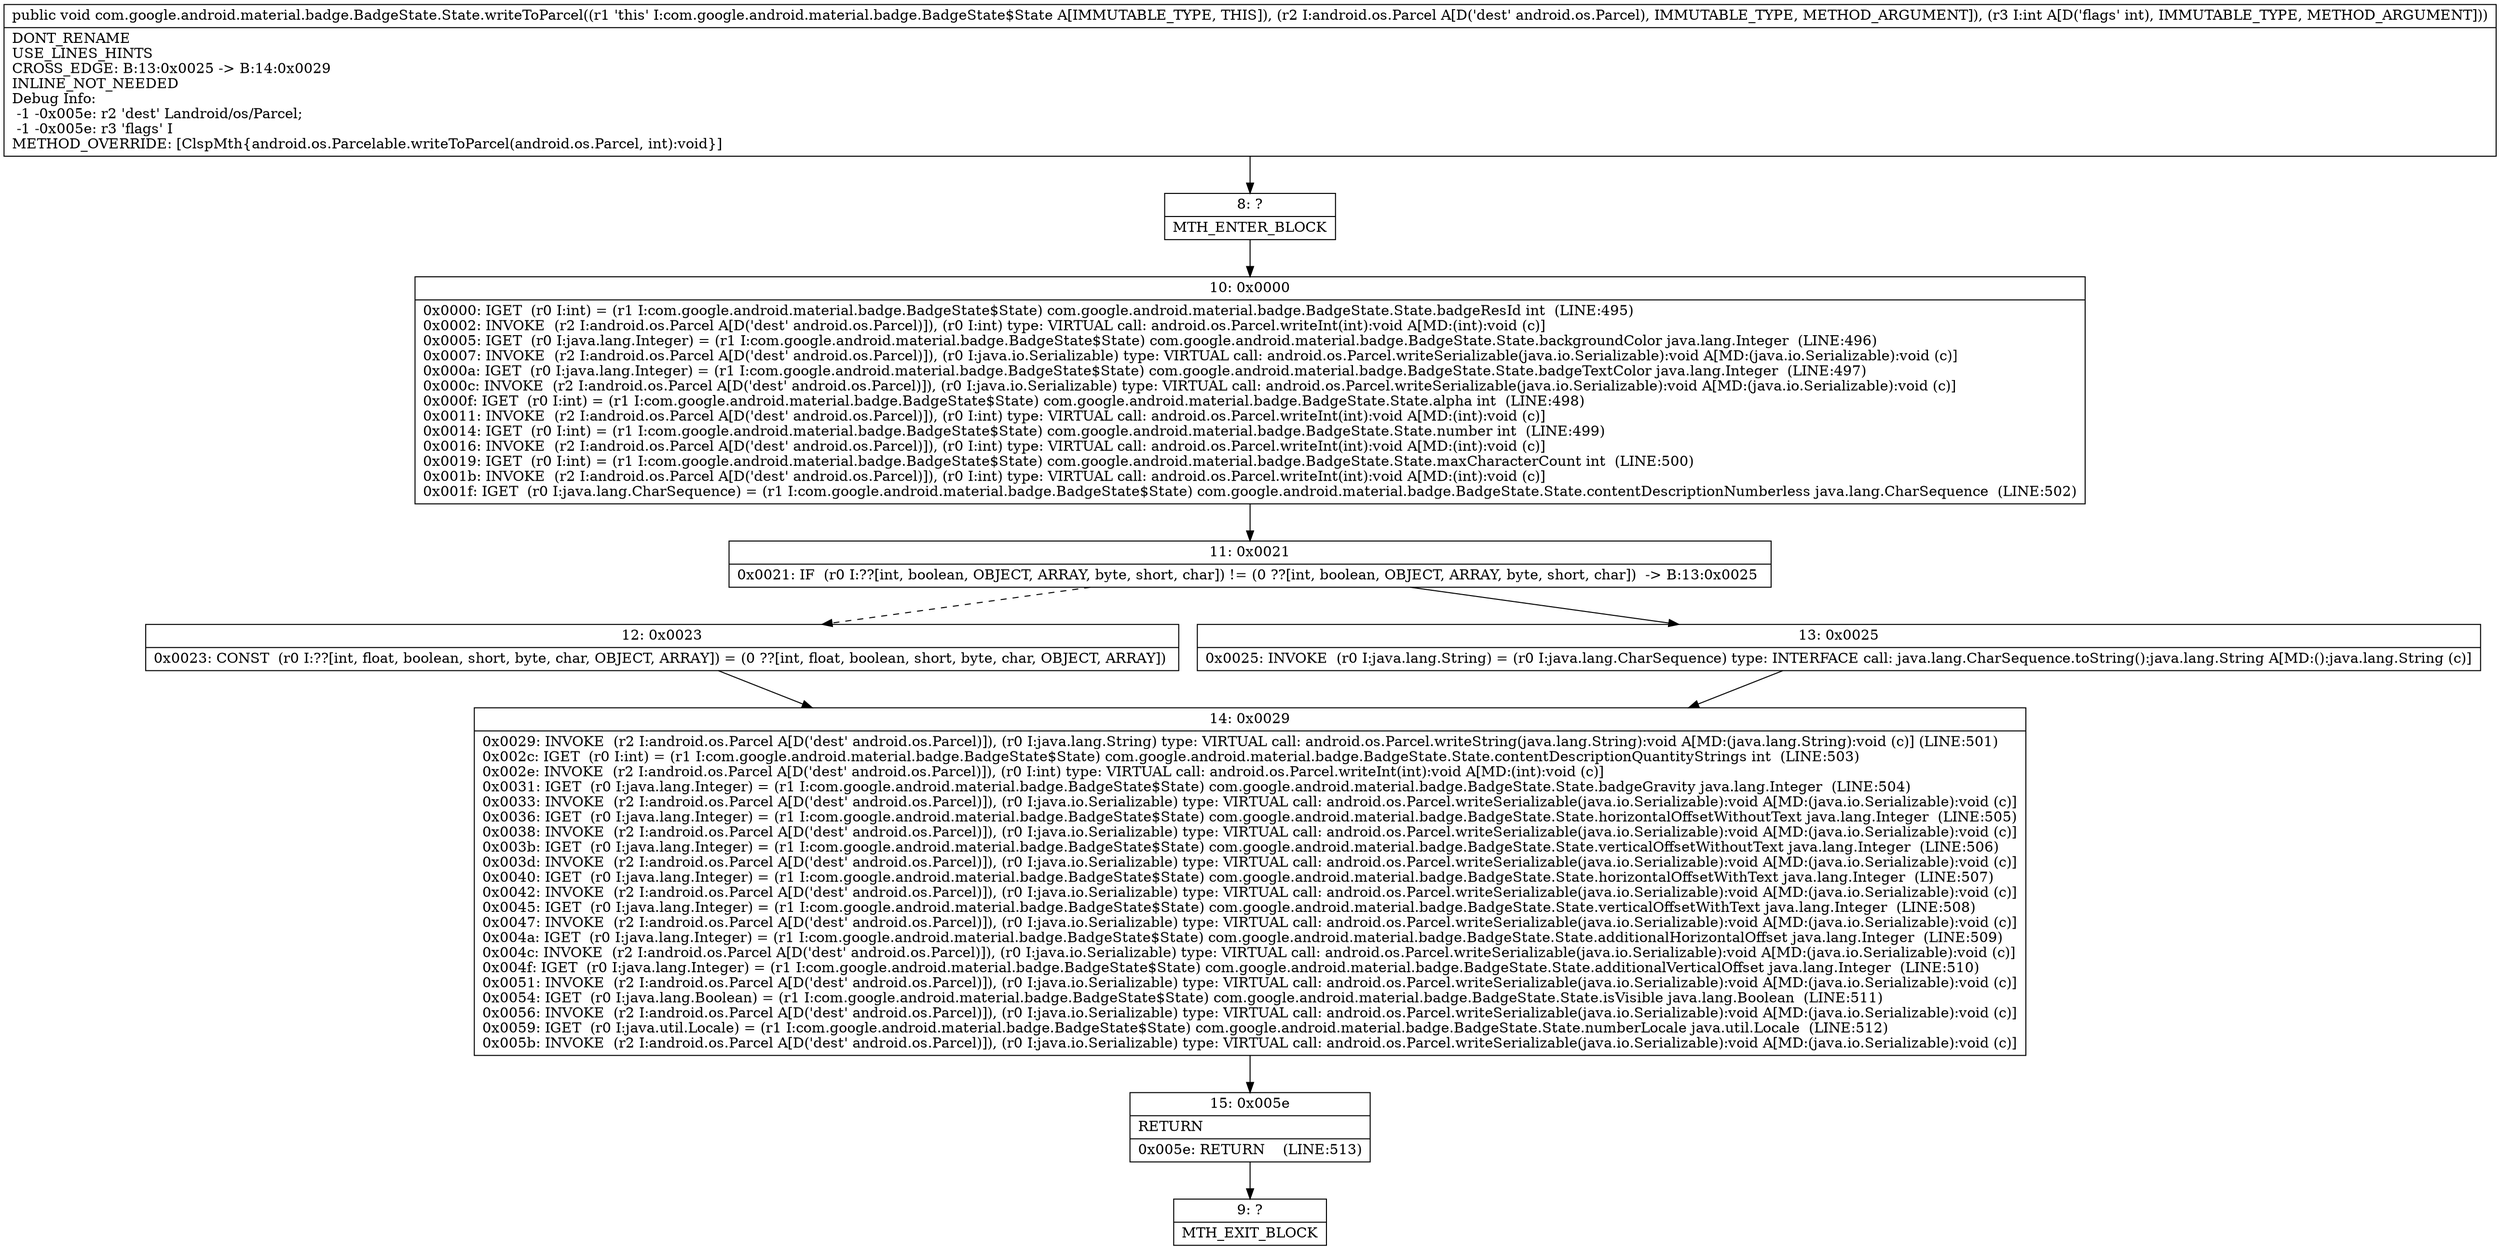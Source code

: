 digraph "CFG forcom.google.android.material.badge.BadgeState.State.writeToParcel(Landroid\/os\/Parcel;I)V" {
Node_8 [shape=record,label="{8\:\ ?|MTH_ENTER_BLOCK\l}"];
Node_10 [shape=record,label="{10\:\ 0x0000|0x0000: IGET  (r0 I:int) = (r1 I:com.google.android.material.badge.BadgeState$State) com.google.android.material.badge.BadgeState.State.badgeResId int  (LINE:495)\l0x0002: INVOKE  (r2 I:android.os.Parcel A[D('dest' android.os.Parcel)]), (r0 I:int) type: VIRTUAL call: android.os.Parcel.writeInt(int):void A[MD:(int):void (c)]\l0x0005: IGET  (r0 I:java.lang.Integer) = (r1 I:com.google.android.material.badge.BadgeState$State) com.google.android.material.badge.BadgeState.State.backgroundColor java.lang.Integer  (LINE:496)\l0x0007: INVOKE  (r2 I:android.os.Parcel A[D('dest' android.os.Parcel)]), (r0 I:java.io.Serializable) type: VIRTUAL call: android.os.Parcel.writeSerializable(java.io.Serializable):void A[MD:(java.io.Serializable):void (c)]\l0x000a: IGET  (r0 I:java.lang.Integer) = (r1 I:com.google.android.material.badge.BadgeState$State) com.google.android.material.badge.BadgeState.State.badgeTextColor java.lang.Integer  (LINE:497)\l0x000c: INVOKE  (r2 I:android.os.Parcel A[D('dest' android.os.Parcel)]), (r0 I:java.io.Serializable) type: VIRTUAL call: android.os.Parcel.writeSerializable(java.io.Serializable):void A[MD:(java.io.Serializable):void (c)]\l0x000f: IGET  (r0 I:int) = (r1 I:com.google.android.material.badge.BadgeState$State) com.google.android.material.badge.BadgeState.State.alpha int  (LINE:498)\l0x0011: INVOKE  (r2 I:android.os.Parcel A[D('dest' android.os.Parcel)]), (r0 I:int) type: VIRTUAL call: android.os.Parcel.writeInt(int):void A[MD:(int):void (c)]\l0x0014: IGET  (r0 I:int) = (r1 I:com.google.android.material.badge.BadgeState$State) com.google.android.material.badge.BadgeState.State.number int  (LINE:499)\l0x0016: INVOKE  (r2 I:android.os.Parcel A[D('dest' android.os.Parcel)]), (r0 I:int) type: VIRTUAL call: android.os.Parcel.writeInt(int):void A[MD:(int):void (c)]\l0x0019: IGET  (r0 I:int) = (r1 I:com.google.android.material.badge.BadgeState$State) com.google.android.material.badge.BadgeState.State.maxCharacterCount int  (LINE:500)\l0x001b: INVOKE  (r2 I:android.os.Parcel A[D('dest' android.os.Parcel)]), (r0 I:int) type: VIRTUAL call: android.os.Parcel.writeInt(int):void A[MD:(int):void (c)]\l0x001f: IGET  (r0 I:java.lang.CharSequence) = (r1 I:com.google.android.material.badge.BadgeState$State) com.google.android.material.badge.BadgeState.State.contentDescriptionNumberless java.lang.CharSequence  (LINE:502)\l}"];
Node_11 [shape=record,label="{11\:\ 0x0021|0x0021: IF  (r0 I:??[int, boolean, OBJECT, ARRAY, byte, short, char]) != (0 ??[int, boolean, OBJECT, ARRAY, byte, short, char])  \-\> B:13:0x0025 \l}"];
Node_12 [shape=record,label="{12\:\ 0x0023|0x0023: CONST  (r0 I:??[int, float, boolean, short, byte, char, OBJECT, ARRAY]) = (0 ??[int, float, boolean, short, byte, char, OBJECT, ARRAY]) \l}"];
Node_14 [shape=record,label="{14\:\ 0x0029|0x0029: INVOKE  (r2 I:android.os.Parcel A[D('dest' android.os.Parcel)]), (r0 I:java.lang.String) type: VIRTUAL call: android.os.Parcel.writeString(java.lang.String):void A[MD:(java.lang.String):void (c)] (LINE:501)\l0x002c: IGET  (r0 I:int) = (r1 I:com.google.android.material.badge.BadgeState$State) com.google.android.material.badge.BadgeState.State.contentDescriptionQuantityStrings int  (LINE:503)\l0x002e: INVOKE  (r2 I:android.os.Parcel A[D('dest' android.os.Parcel)]), (r0 I:int) type: VIRTUAL call: android.os.Parcel.writeInt(int):void A[MD:(int):void (c)]\l0x0031: IGET  (r0 I:java.lang.Integer) = (r1 I:com.google.android.material.badge.BadgeState$State) com.google.android.material.badge.BadgeState.State.badgeGravity java.lang.Integer  (LINE:504)\l0x0033: INVOKE  (r2 I:android.os.Parcel A[D('dest' android.os.Parcel)]), (r0 I:java.io.Serializable) type: VIRTUAL call: android.os.Parcel.writeSerializable(java.io.Serializable):void A[MD:(java.io.Serializable):void (c)]\l0x0036: IGET  (r0 I:java.lang.Integer) = (r1 I:com.google.android.material.badge.BadgeState$State) com.google.android.material.badge.BadgeState.State.horizontalOffsetWithoutText java.lang.Integer  (LINE:505)\l0x0038: INVOKE  (r2 I:android.os.Parcel A[D('dest' android.os.Parcel)]), (r0 I:java.io.Serializable) type: VIRTUAL call: android.os.Parcel.writeSerializable(java.io.Serializable):void A[MD:(java.io.Serializable):void (c)]\l0x003b: IGET  (r0 I:java.lang.Integer) = (r1 I:com.google.android.material.badge.BadgeState$State) com.google.android.material.badge.BadgeState.State.verticalOffsetWithoutText java.lang.Integer  (LINE:506)\l0x003d: INVOKE  (r2 I:android.os.Parcel A[D('dest' android.os.Parcel)]), (r0 I:java.io.Serializable) type: VIRTUAL call: android.os.Parcel.writeSerializable(java.io.Serializable):void A[MD:(java.io.Serializable):void (c)]\l0x0040: IGET  (r0 I:java.lang.Integer) = (r1 I:com.google.android.material.badge.BadgeState$State) com.google.android.material.badge.BadgeState.State.horizontalOffsetWithText java.lang.Integer  (LINE:507)\l0x0042: INVOKE  (r2 I:android.os.Parcel A[D('dest' android.os.Parcel)]), (r0 I:java.io.Serializable) type: VIRTUAL call: android.os.Parcel.writeSerializable(java.io.Serializable):void A[MD:(java.io.Serializable):void (c)]\l0x0045: IGET  (r0 I:java.lang.Integer) = (r1 I:com.google.android.material.badge.BadgeState$State) com.google.android.material.badge.BadgeState.State.verticalOffsetWithText java.lang.Integer  (LINE:508)\l0x0047: INVOKE  (r2 I:android.os.Parcel A[D('dest' android.os.Parcel)]), (r0 I:java.io.Serializable) type: VIRTUAL call: android.os.Parcel.writeSerializable(java.io.Serializable):void A[MD:(java.io.Serializable):void (c)]\l0x004a: IGET  (r0 I:java.lang.Integer) = (r1 I:com.google.android.material.badge.BadgeState$State) com.google.android.material.badge.BadgeState.State.additionalHorizontalOffset java.lang.Integer  (LINE:509)\l0x004c: INVOKE  (r2 I:android.os.Parcel A[D('dest' android.os.Parcel)]), (r0 I:java.io.Serializable) type: VIRTUAL call: android.os.Parcel.writeSerializable(java.io.Serializable):void A[MD:(java.io.Serializable):void (c)]\l0x004f: IGET  (r0 I:java.lang.Integer) = (r1 I:com.google.android.material.badge.BadgeState$State) com.google.android.material.badge.BadgeState.State.additionalVerticalOffset java.lang.Integer  (LINE:510)\l0x0051: INVOKE  (r2 I:android.os.Parcel A[D('dest' android.os.Parcel)]), (r0 I:java.io.Serializable) type: VIRTUAL call: android.os.Parcel.writeSerializable(java.io.Serializable):void A[MD:(java.io.Serializable):void (c)]\l0x0054: IGET  (r0 I:java.lang.Boolean) = (r1 I:com.google.android.material.badge.BadgeState$State) com.google.android.material.badge.BadgeState.State.isVisible java.lang.Boolean  (LINE:511)\l0x0056: INVOKE  (r2 I:android.os.Parcel A[D('dest' android.os.Parcel)]), (r0 I:java.io.Serializable) type: VIRTUAL call: android.os.Parcel.writeSerializable(java.io.Serializable):void A[MD:(java.io.Serializable):void (c)]\l0x0059: IGET  (r0 I:java.util.Locale) = (r1 I:com.google.android.material.badge.BadgeState$State) com.google.android.material.badge.BadgeState.State.numberLocale java.util.Locale  (LINE:512)\l0x005b: INVOKE  (r2 I:android.os.Parcel A[D('dest' android.os.Parcel)]), (r0 I:java.io.Serializable) type: VIRTUAL call: android.os.Parcel.writeSerializable(java.io.Serializable):void A[MD:(java.io.Serializable):void (c)]\l}"];
Node_15 [shape=record,label="{15\:\ 0x005e|RETURN\l|0x005e: RETURN    (LINE:513)\l}"];
Node_9 [shape=record,label="{9\:\ ?|MTH_EXIT_BLOCK\l}"];
Node_13 [shape=record,label="{13\:\ 0x0025|0x0025: INVOKE  (r0 I:java.lang.String) = (r0 I:java.lang.CharSequence) type: INTERFACE call: java.lang.CharSequence.toString():java.lang.String A[MD:():java.lang.String (c)]\l}"];
MethodNode[shape=record,label="{public void com.google.android.material.badge.BadgeState.State.writeToParcel((r1 'this' I:com.google.android.material.badge.BadgeState$State A[IMMUTABLE_TYPE, THIS]), (r2 I:android.os.Parcel A[D('dest' android.os.Parcel), IMMUTABLE_TYPE, METHOD_ARGUMENT]), (r3 I:int A[D('flags' int), IMMUTABLE_TYPE, METHOD_ARGUMENT]))  | DONT_RENAME\lUSE_LINES_HINTS\lCROSS_EDGE: B:13:0x0025 \-\> B:14:0x0029\lINLINE_NOT_NEEDED\lDebug Info:\l  \-1 \-0x005e: r2 'dest' Landroid\/os\/Parcel;\l  \-1 \-0x005e: r3 'flags' I\lMETHOD_OVERRIDE: [ClspMth\{android.os.Parcelable.writeToParcel(android.os.Parcel, int):void\}]\l}"];
MethodNode -> Node_8;Node_8 -> Node_10;
Node_10 -> Node_11;
Node_11 -> Node_12[style=dashed];
Node_11 -> Node_13;
Node_12 -> Node_14;
Node_14 -> Node_15;
Node_15 -> Node_9;
Node_13 -> Node_14;
}


